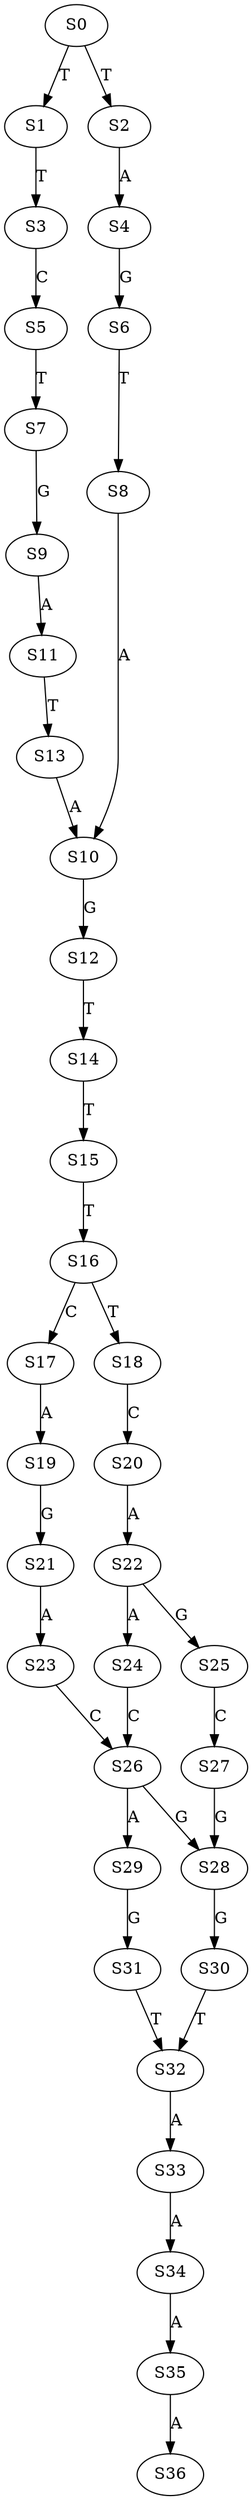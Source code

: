 strict digraph  {
	S0 -> S1 [ label = T ];
	S0 -> S2 [ label = T ];
	S1 -> S3 [ label = T ];
	S2 -> S4 [ label = A ];
	S3 -> S5 [ label = C ];
	S4 -> S6 [ label = G ];
	S5 -> S7 [ label = T ];
	S6 -> S8 [ label = T ];
	S7 -> S9 [ label = G ];
	S8 -> S10 [ label = A ];
	S9 -> S11 [ label = A ];
	S10 -> S12 [ label = G ];
	S11 -> S13 [ label = T ];
	S12 -> S14 [ label = T ];
	S13 -> S10 [ label = A ];
	S14 -> S15 [ label = T ];
	S15 -> S16 [ label = T ];
	S16 -> S17 [ label = C ];
	S16 -> S18 [ label = T ];
	S17 -> S19 [ label = A ];
	S18 -> S20 [ label = C ];
	S19 -> S21 [ label = G ];
	S20 -> S22 [ label = A ];
	S21 -> S23 [ label = A ];
	S22 -> S24 [ label = A ];
	S22 -> S25 [ label = G ];
	S23 -> S26 [ label = C ];
	S24 -> S26 [ label = C ];
	S25 -> S27 [ label = C ];
	S26 -> S28 [ label = G ];
	S26 -> S29 [ label = A ];
	S27 -> S28 [ label = G ];
	S28 -> S30 [ label = G ];
	S29 -> S31 [ label = G ];
	S30 -> S32 [ label = T ];
	S31 -> S32 [ label = T ];
	S32 -> S33 [ label = A ];
	S33 -> S34 [ label = A ];
	S34 -> S35 [ label = A ];
	S35 -> S36 [ label = A ];
}
